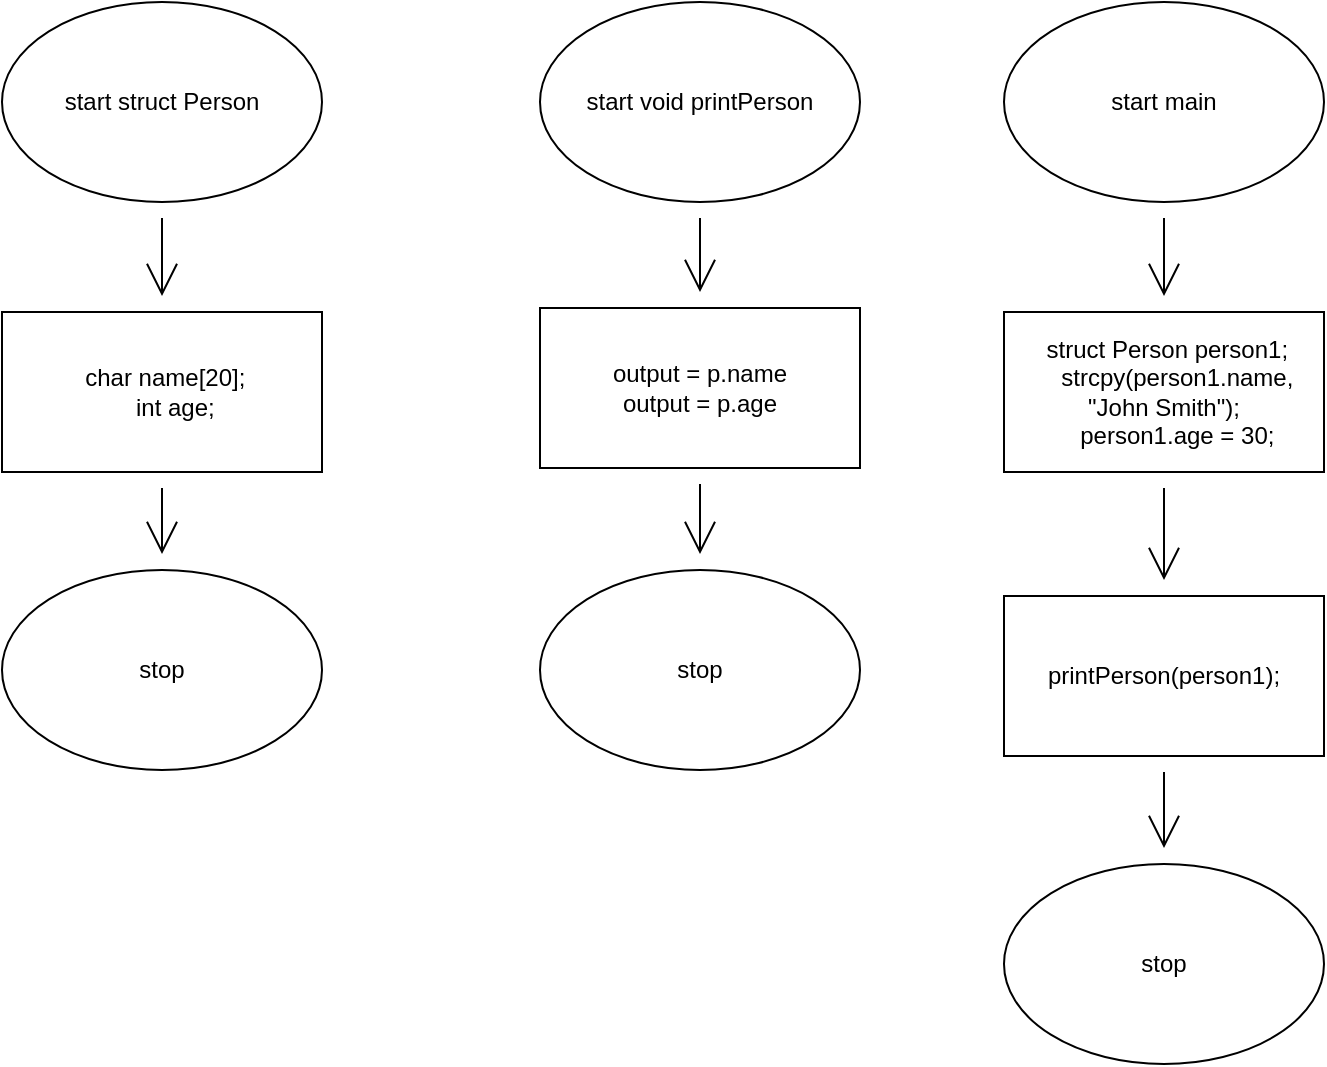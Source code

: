 <mxfile version="20.6.2" type="device" pages="3"><diagram id="IMsZznG4-KPppE_Pa5WB" name="3"><mxGraphModel dx="2133" dy="967" grid="0" gridSize="10" guides="1" tooltips="1" connect="1" arrows="1" fold="1" page="0" pageScale="1" pageWidth="850" pageHeight="1100" math="0" shadow="0"><root><mxCell id="0"/><mxCell id="1" parent="0"/><mxCell id="Oog7kLdD0b0lw41aBCnL-3" value="" style="edgeStyle=none;curved=1;rounded=0;orthogonalLoop=1;jettySize=auto;html=1;endArrow=open;startSize=14;endSize=14;sourcePerimeterSpacing=8;targetPerimeterSpacing=8;" edge="1" parent="1" source="Oog7kLdD0b0lw41aBCnL-1" target="Oog7kLdD0b0lw41aBCnL-2"><mxGeometry relative="1" as="geometry"/></mxCell><mxCell id="Oog7kLdD0b0lw41aBCnL-1" value="start&amp;nbsp;struct Person" style="ellipse;whiteSpace=wrap;html=1;" vertex="1" parent="1"><mxGeometry x="-417" y="517" width="160" height="100" as="geometry"/></mxCell><mxCell id="Oog7kLdD0b0lw41aBCnL-5" value="" style="edgeStyle=none;curved=1;rounded=0;orthogonalLoop=1;jettySize=auto;html=1;endArrow=open;startSize=14;endSize=14;sourcePerimeterSpacing=8;targetPerimeterSpacing=8;" edge="1" parent="1" source="Oog7kLdD0b0lw41aBCnL-2" target="Oog7kLdD0b0lw41aBCnL-4"><mxGeometry relative="1" as="geometry"/></mxCell><mxCell id="Oog7kLdD0b0lw41aBCnL-2" value="&lt;div&gt;&amp;nbsp;char name[20];&lt;/div&gt;&lt;div&gt;&amp;nbsp; &amp;nbsp; int age;&lt;/div&gt;" style="rounded=0;whiteSpace=wrap;html=1;" vertex="1" parent="1"><mxGeometry x="-417" y="672" width="160" height="80" as="geometry"/></mxCell><mxCell id="Oog7kLdD0b0lw41aBCnL-4" value="stop" style="ellipse;whiteSpace=wrap;html=1;" vertex="1" parent="1"><mxGeometry x="-417" y="801" width="160" height="100" as="geometry"/></mxCell><mxCell id="Oog7kLdD0b0lw41aBCnL-8" value="" style="edgeStyle=none;curved=1;rounded=0;orthogonalLoop=1;jettySize=auto;html=1;endArrow=open;startSize=14;endSize=14;sourcePerimeterSpacing=8;targetPerimeterSpacing=8;" edge="1" parent="1" source="Oog7kLdD0b0lw41aBCnL-6" target="Oog7kLdD0b0lw41aBCnL-7"><mxGeometry relative="1" as="geometry"/></mxCell><mxCell id="Oog7kLdD0b0lw41aBCnL-6" value="start&amp;nbsp;void printPerson" style="ellipse;whiteSpace=wrap;html=1;" vertex="1" parent="1"><mxGeometry x="-148" y="517" width="160" height="100" as="geometry"/></mxCell><mxCell id="Oog7kLdD0b0lw41aBCnL-10" value="" style="edgeStyle=none;curved=1;rounded=0;orthogonalLoop=1;jettySize=auto;html=1;endArrow=open;startSize=14;endSize=14;sourcePerimeterSpacing=8;targetPerimeterSpacing=8;" edge="1" parent="1" source="Oog7kLdD0b0lw41aBCnL-7" target="Oog7kLdD0b0lw41aBCnL-9"><mxGeometry relative="1" as="geometry"/></mxCell><mxCell id="Oog7kLdD0b0lw41aBCnL-7" value="output = p.name&lt;br&gt;output = p.age" style="rounded=0;whiteSpace=wrap;html=1;" vertex="1" parent="1"><mxGeometry x="-148" y="670" width="160" height="80" as="geometry"/></mxCell><mxCell id="Oog7kLdD0b0lw41aBCnL-9" value="stop" style="ellipse;whiteSpace=wrap;html=1;" vertex="1" parent="1"><mxGeometry x="-148" y="801" width="160" height="100" as="geometry"/></mxCell><mxCell id="Oog7kLdD0b0lw41aBCnL-15" value="" style="edgeStyle=none;curved=1;rounded=0;orthogonalLoop=1;jettySize=auto;html=1;endArrow=open;startSize=14;endSize=14;sourcePerimeterSpacing=8;targetPerimeterSpacing=8;" edge="1" parent="1" source="Oog7kLdD0b0lw41aBCnL-11" target="Oog7kLdD0b0lw41aBCnL-12"><mxGeometry relative="1" as="geometry"/></mxCell><mxCell id="Oog7kLdD0b0lw41aBCnL-11" value="start main" style="ellipse;whiteSpace=wrap;html=1;" vertex="1" parent="1"><mxGeometry x="84" y="517" width="160" height="100" as="geometry"/></mxCell><mxCell id="Oog7kLdD0b0lw41aBCnL-16" value="" style="edgeStyle=none;curved=1;rounded=0;orthogonalLoop=1;jettySize=auto;html=1;endArrow=open;startSize=14;endSize=14;sourcePerimeterSpacing=8;targetPerimeterSpacing=8;" edge="1" parent="1" source="Oog7kLdD0b0lw41aBCnL-12" target="Oog7kLdD0b0lw41aBCnL-13"><mxGeometry relative="1" as="geometry"/></mxCell><mxCell id="Oog7kLdD0b0lw41aBCnL-12" value="&lt;div&gt;&amp;nbsp;struct Person person1;&lt;/div&gt;&lt;div&gt;&amp;nbsp; &amp;nbsp; strcpy(person1.name, &quot;John Smith&quot;);&lt;/div&gt;&lt;div&gt;&amp;nbsp; &amp;nbsp; person1.age = 30;&lt;/div&gt;" style="rounded=0;whiteSpace=wrap;html=1;" vertex="1" parent="1"><mxGeometry x="84" y="672" width="160" height="80" as="geometry"/></mxCell><mxCell id="Oog7kLdD0b0lw41aBCnL-17" value="" style="edgeStyle=none;curved=1;rounded=0;orthogonalLoop=1;jettySize=auto;html=1;endArrow=open;startSize=14;endSize=14;sourcePerimeterSpacing=8;targetPerimeterSpacing=8;" edge="1" parent="1" source="Oog7kLdD0b0lw41aBCnL-13" target="Oog7kLdD0b0lw41aBCnL-14"><mxGeometry relative="1" as="geometry"/></mxCell><mxCell id="Oog7kLdD0b0lw41aBCnL-13" value="printPerson(person1);" style="rounded=0;whiteSpace=wrap;html=1;" vertex="1" parent="1"><mxGeometry x="84" y="814" width="160" height="80" as="geometry"/></mxCell><mxCell id="Oog7kLdD0b0lw41aBCnL-14" value="stop" style="ellipse;whiteSpace=wrap;html=1;" vertex="1" parent="1"><mxGeometry x="84" y="948" width="160" height="100" as="geometry"/></mxCell></root></mxGraphModel></diagram><diagram id="27z4DObDRq4GGP77Z2q9" name="4"><mxGraphModel dx="1133" dy="752" grid="0" gridSize="10" guides="1" tooltips="1" connect="1" arrows="1" fold="1" page="0" pageScale="1" pageWidth="850" pageHeight="1100" math="0" shadow="0"><root><mxCell id="0"/><mxCell id="1" parent="0"/><mxCell id="6P-dq_ceQnPhlIduHS1o-3" value="" style="edgeStyle=none;curved=1;rounded=0;orthogonalLoop=1;jettySize=auto;html=1;endArrow=open;startSize=14;endSize=14;sourcePerimeterSpacing=8;targetPerimeterSpacing=8;" edge="1" parent="1" source="6P-dq_ceQnPhlIduHS1o-1" target="6P-dq_ceQnPhlIduHS1o-2"><mxGeometry relative="1" as="geometry"/></mxCell><mxCell id="6P-dq_ceQnPhlIduHS1o-1" value="start&amp;nbsp;struct Person" style="ellipse;whiteSpace=wrap;html=1;" vertex="1" parent="1"><mxGeometry x="-47" y="137" width="160" height="100" as="geometry"/></mxCell><mxCell id="6P-dq_ceQnPhlIduHS1o-5" value="" style="edgeStyle=none;curved=1;rounded=0;orthogonalLoop=1;jettySize=auto;html=1;endArrow=open;startSize=14;endSize=14;sourcePerimeterSpacing=8;targetPerimeterSpacing=8;" edge="1" parent="1" source="6P-dq_ceQnPhlIduHS1o-2" target="6P-dq_ceQnPhlIduHS1o-4"><mxGeometry relative="1" as="geometry"/></mxCell><mxCell id="6P-dq_ceQnPhlIduHS1o-2" value="&lt;div&gt;&amp;nbsp;char name[20];&lt;/div&gt;&lt;div&gt;&amp;nbsp; &amp;nbsp; int age;&lt;/div&gt;" style="rounded=0;whiteSpace=wrap;html=1;" vertex="1" parent="1"><mxGeometry x="-47" y="313" width="160" height="80" as="geometry"/></mxCell><mxCell id="6P-dq_ceQnPhlIduHS1o-4" value="stop" style="ellipse;whiteSpace=wrap;html=1;" vertex="1" parent="1"><mxGeometry x="-47" y="458" width="160" height="100" as="geometry"/></mxCell><mxCell id="6P-dq_ceQnPhlIduHS1o-9" value="" style="edgeStyle=none;curved=1;rounded=0;orthogonalLoop=1;jettySize=auto;html=1;endArrow=open;startSize=14;endSize=14;sourcePerimeterSpacing=8;targetPerimeterSpacing=8;" edge="1" parent="1" source="6P-dq_ceQnPhlIduHS1o-6" target="6P-dq_ceQnPhlIduHS1o-7"><mxGeometry relative="1" as="geometry"/></mxCell><mxCell id="6P-dq_ceQnPhlIduHS1o-6" value="start&amp;nbsp;main" style="ellipse;whiteSpace=wrap;html=1;" vertex="1" parent="1"><mxGeometry x="231" y="137" width="160" height="100" as="geometry"/></mxCell><mxCell id="6P-dq_ceQnPhlIduHS1o-10" value="" style="edgeStyle=none;curved=1;rounded=0;orthogonalLoop=1;jettySize=auto;html=1;endArrow=open;startSize=14;endSize=14;sourcePerimeterSpacing=8;targetPerimeterSpacing=8;" edge="1" parent="1" source="6P-dq_ceQnPhlIduHS1o-7" target="6P-dq_ceQnPhlIduHS1o-8"><mxGeometry relative="1" as="geometry"/></mxCell><mxCell id="6P-dq_ceQnPhlIduHS1o-7" value="&lt;div&gt;struct Person person1;&lt;/div&gt;&lt;div&gt;&amp;nbsp; &amp;nbsp; strcpy(person1.name, &quot;John Smith&quot;);&lt;/div&gt;&lt;div&gt;&amp;nbsp; &amp;nbsp; person1.age = 30;&lt;/div&gt;&lt;div&gt;&lt;br&gt;&lt;/div&gt;" style="rounded=0;whiteSpace=wrap;html=1;" vertex="1" parent="1"><mxGeometry x="231" y="313" width="160" height="80" as="geometry"/></mxCell><mxCell id="6P-dq_ceQnPhlIduHS1o-14" value="" style="edgeStyle=none;curved=1;rounded=0;orthogonalLoop=1;jettySize=auto;html=1;endArrow=open;startSize=14;endSize=14;sourcePerimeterSpacing=8;targetPerimeterSpacing=8;" edge="1" parent="1" source="6P-dq_ceQnPhlIduHS1o-8" target="6P-dq_ceQnPhlIduHS1o-12"><mxGeometry relative="1" as="geometry"/></mxCell><mxCell id="6P-dq_ceQnPhlIduHS1o-8" value="struct Person* personPtr = &amp;amp;person1" style="rounded=0;whiteSpace=wrap;html=1;" vertex="1" parent="1"><mxGeometry x="231" y="468" width="160" height="80" as="geometry"/></mxCell><mxCell id="6P-dq_ceQnPhlIduHS1o-15" value="" style="edgeStyle=none;curved=1;rounded=0;orthogonalLoop=1;jettySize=auto;html=1;endArrow=open;startSize=14;endSize=14;sourcePerimeterSpacing=8;targetPerimeterSpacing=8;" edge="1" parent="1" source="6P-dq_ceQnPhlIduHS1o-12" target="6P-dq_ceQnPhlIduHS1o-13"><mxGeometry relative="1" as="geometry"/></mxCell><mxCell id="6P-dq_ceQnPhlIduHS1o-12" value="output =&amp;nbsp;personPtr-&amp;gt;name&lt;br&gt;output =&amp;nbsp;personPtr-&amp;gt;age" style="shape=parallelogram;perimeter=parallelogramPerimeter;whiteSpace=wrap;html=1;fixedSize=1;" vertex="1" parent="1"><mxGeometry x="200" y="623" width="222" height="112" as="geometry"/></mxCell><mxCell id="6P-dq_ceQnPhlIduHS1o-13" value="stop" style="ellipse;whiteSpace=wrap;html=1;" vertex="1" parent="1"><mxGeometry x="231" y="794" width="160" height="100" as="geometry"/></mxCell></root></mxGraphModel></diagram><diagram id="24czTvroaJr5TTZ4Bf1P" name="5"><mxGraphModel dx="733" dy="752" grid="0" gridSize="10" guides="1" tooltips="1" connect="1" arrows="1" fold="1" page="0" pageScale="1" pageWidth="850" pageHeight="1100" math="0" shadow="0"><root><mxCell id="0"/><mxCell id="1" parent="0"/><mxCell id="9IxvPis2luofdo61NuXb-3" value="" style="edgeStyle=none;curved=1;rounded=0;orthogonalLoop=1;jettySize=auto;html=1;endArrow=open;startSize=14;endSize=14;sourcePerimeterSpacing=8;targetPerimeterSpacing=8;" edge="1" parent="1" source="9IxvPis2luofdo61NuXb-1" target="9IxvPis2luofdo61NuXb-2"><mxGeometry relative="1" as="geometry"/></mxCell><mxCell id="9IxvPis2luofdo61NuXb-1" value="start&amp;nbsp;struct&amp;nbsp;Point" style="ellipse;whiteSpace=wrap;html=1;" vertex="1" parent="1"><mxGeometry x="7" y="107" width="160" height="100" as="geometry"/></mxCell><mxCell id="9IxvPis2luofdo61NuXb-5" value="" style="edgeStyle=none;curved=1;rounded=0;orthogonalLoop=1;jettySize=auto;html=1;endArrow=open;startSize=14;endSize=14;sourcePerimeterSpacing=8;targetPerimeterSpacing=8;" edge="1" parent="1" source="9IxvPis2luofdo61NuXb-2" target="9IxvPis2luofdo61NuXb-4"><mxGeometry relative="1" as="geometry"/></mxCell><mxCell id="9IxvPis2luofdo61NuXb-2" value="&lt;div&gt;int x;&lt;/div&gt;&lt;div&gt;&amp;nbsp; int y;&lt;/div&gt;" style="rounded=0;whiteSpace=wrap;html=1;" vertex="1" parent="1"><mxGeometry x="7" y="282" width="160" height="80" as="geometry"/></mxCell><mxCell id="9IxvPis2luofdo61NuXb-4" value="stop" style="ellipse;whiteSpace=wrap;html=1;" vertex="1" parent="1"><mxGeometry x="5" y="441" width="160" height="100" as="geometry"/></mxCell><mxCell id="9IxvPis2luofdo61NuXb-8" value="" style="edgeStyle=none;curved=1;rounded=0;orthogonalLoop=1;jettySize=auto;html=1;endArrow=open;startSize=14;endSize=14;sourcePerimeterSpacing=8;targetPerimeterSpacing=8;" edge="1" parent="1" source="9IxvPis2luofdo61NuXb-6" target="9IxvPis2luofdo61NuXb-7"><mxGeometry relative="1" as="geometry"/></mxCell><mxCell id="9IxvPis2luofdo61NuXb-6" value="start&amp;nbsp;void move_point" style="ellipse;whiteSpace=wrap;html=1;" vertex="1" parent="1"><mxGeometry x="261" y="107" width="160" height="100" as="geometry"/></mxCell><mxCell id="9IxvPis2luofdo61NuXb-10" value="" style="edgeStyle=none;curved=1;rounded=0;orthogonalLoop=1;jettySize=auto;html=1;endArrow=open;startSize=14;endSize=14;sourcePerimeterSpacing=8;targetPerimeterSpacing=8;" edge="1" parent="1" source="9IxvPis2luofdo61NuXb-7" target="9IxvPis2luofdo61NuXb-9"><mxGeometry relative="1" as="geometry"/></mxCell><mxCell id="9IxvPis2luofdo61NuXb-7" value="&lt;div&gt;p-&amp;gt;x += dx;&lt;/div&gt;&lt;div&gt;&amp;nbsp; p-&amp;gt;y += dy;&lt;/div&gt;" style="rounded=0;whiteSpace=wrap;html=1;" vertex="1" parent="1"><mxGeometry x="261" y="282" width="160" height="80" as="geometry"/></mxCell><mxCell id="9IxvPis2luofdo61NuXb-9" value="stop" style="ellipse;whiteSpace=wrap;html=1;" vertex="1" parent="1"><mxGeometry x="261" y="441" width="160" height="100" as="geometry"/></mxCell><mxCell id="9IxvPis2luofdo61NuXb-13" value="" style="edgeStyle=none;curved=1;rounded=0;orthogonalLoop=1;jettySize=auto;html=1;endArrow=open;startSize=14;endSize=14;sourcePerimeterSpacing=8;targetPerimeterSpacing=8;" edge="1" parent="1" source="9IxvPis2luofdo61NuXb-11" target="9IxvPis2luofdo61NuXb-12"><mxGeometry relative="1" as="geometry"/></mxCell><mxCell id="9IxvPis2luofdo61NuXb-11" value="start" style="ellipse;whiteSpace=wrap;html=1;" vertex="1" parent="1"><mxGeometry x="515" y="107" width="160" height="100" as="geometry"/></mxCell><mxCell id="9IxvPis2luofdo61NuXb-15" value="" style="edgeStyle=none;curved=1;rounded=0;orthogonalLoop=1;jettySize=auto;html=1;endArrow=open;startSize=14;endSize=14;sourcePerimeterSpacing=8;targetPerimeterSpacing=8;" edge="1" parent="1" source="9IxvPis2luofdo61NuXb-12" target="9IxvPis2luofdo61NuXb-14"><mxGeometry relative="1" as="geometry"/></mxCell><mxCell id="9IxvPis2luofdo61NuXb-12" value="&lt;div&gt;Point p = {1, 2};&lt;/div&gt;&lt;div&gt;&amp;nbsp; move_point(&amp;amp;p, 3, 4);&lt;/div&gt;" style="rounded=0;whiteSpace=wrap;html=1;" vertex="1" parent="1"><mxGeometry x="515" y="282" width="160" height="80" as="geometry"/></mxCell><mxCell id="9IxvPis2luofdo61NuXb-19" value="" style="edgeStyle=none;curved=1;rounded=0;orthogonalLoop=1;jettySize=auto;html=1;endArrow=open;startSize=14;endSize=14;sourcePerimeterSpacing=8;targetPerimeterSpacing=8;" edge="1" parent="1" source="9IxvPis2luofdo61NuXb-14" target="9IxvPis2luofdo61NuXb-18"><mxGeometry relative="1" as="geometry"/></mxCell><mxCell id="9IxvPis2luofdo61NuXb-14" value="output = p.x, p.y" style="shape=parallelogram;perimeter=parallelogramPerimeter;whiteSpace=wrap;html=1;fixedSize=1;" vertex="1" parent="1"><mxGeometry x="535" y="461" width="120" height="60" as="geometry"/></mxCell><mxCell id="9IxvPis2luofdo61NuXb-18" value="stop" style="ellipse;whiteSpace=wrap;html=1;" vertex="1" parent="1"><mxGeometry x="515" y="585" width="160" height="100" as="geometry"/></mxCell></root></mxGraphModel></diagram></mxfile>